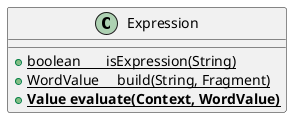 
@startuml

class Expression{
    + {static} boolean       isExpression(String)
    + {static} WordValue     build(String, Fragment)
    + {static} <b>Value evaluate(Context, WordValue)


}

@enduml
